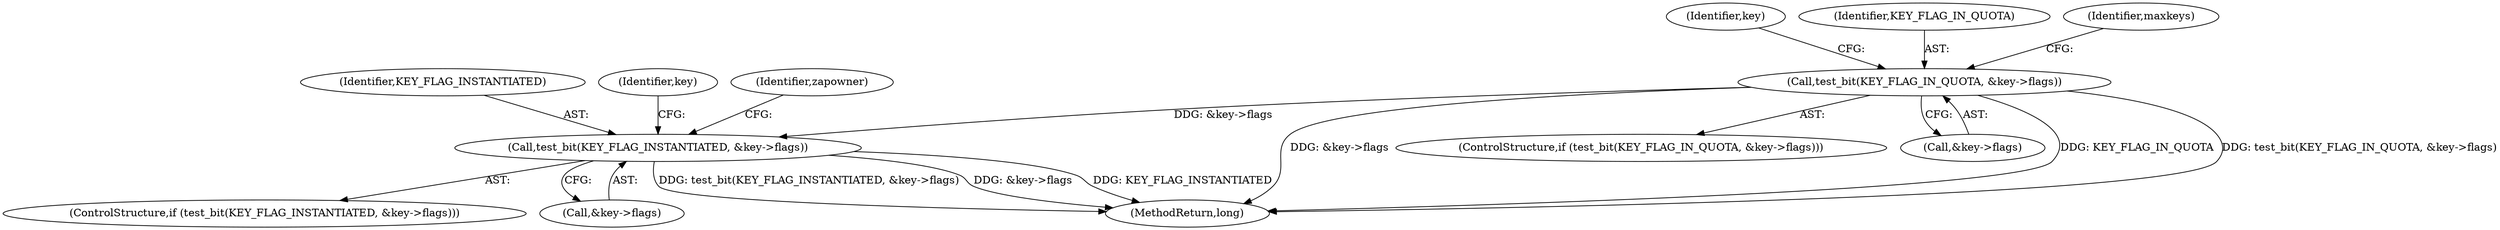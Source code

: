 digraph "0_linux_363b02dab09b3226f3bd1420dad9c72b79a42a76_8@pointer" {
"1000274" [label="(Call,test_bit(KEY_FLAG_IN_QUOTA, &key->flags))"];
"1000393" [label="(Call,test_bit(KEY_FLAG_INSTANTIATED, &key->flags))"];
"1000395" [label="(Call,&key->flags)"];
"1000471" [label="(MethodReturn,long)"];
"1000394" [label="(Identifier,KEY_FLAG_INSTANTIATED)"];
"1000384" [label="(Identifier,key)"];
"1000274" [label="(Call,test_bit(KEY_FLAG_IN_QUOTA, &key->flags))"];
"1000273" [label="(ControlStructure,if (test_bit(KEY_FLAG_IN_QUOTA, &key->flags)))"];
"1000276" [label="(Call,&key->flags)"];
"1000404" [label="(Identifier,key)"];
"1000393" [label="(Call,test_bit(KEY_FLAG_INSTANTIATED, &key->flags))"];
"1000275" [label="(Identifier,KEY_FLAG_IN_QUOTA)"];
"1000392" [label="(ControlStructure,if (test_bit(KEY_FLAG_INSTANTIATED, &key->flags)))"];
"1000283" [label="(Identifier,maxkeys)"];
"1000413" [label="(Identifier,zapowner)"];
"1000274" -> "1000273"  [label="AST: "];
"1000274" -> "1000276"  [label="CFG: "];
"1000275" -> "1000274"  [label="AST: "];
"1000276" -> "1000274"  [label="AST: "];
"1000283" -> "1000274"  [label="CFG: "];
"1000384" -> "1000274"  [label="CFG: "];
"1000274" -> "1000471"  [label="DDG: KEY_FLAG_IN_QUOTA"];
"1000274" -> "1000471"  [label="DDG: test_bit(KEY_FLAG_IN_QUOTA, &key->flags)"];
"1000274" -> "1000471"  [label="DDG: &key->flags"];
"1000274" -> "1000393"  [label="DDG: &key->flags"];
"1000393" -> "1000392"  [label="AST: "];
"1000393" -> "1000395"  [label="CFG: "];
"1000394" -> "1000393"  [label="AST: "];
"1000395" -> "1000393"  [label="AST: "];
"1000404" -> "1000393"  [label="CFG: "];
"1000413" -> "1000393"  [label="CFG: "];
"1000393" -> "1000471"  [label="DDG: KEY_FLAG_INSTANTIATED"];
"1000393" -> "1000471"  [label="DDG: test_bit(KEY_FLAG_INSTANTIATED, &key->flags)"];
"1000393" -> "1000471"  [label="DDG: &key->flags"];
}
